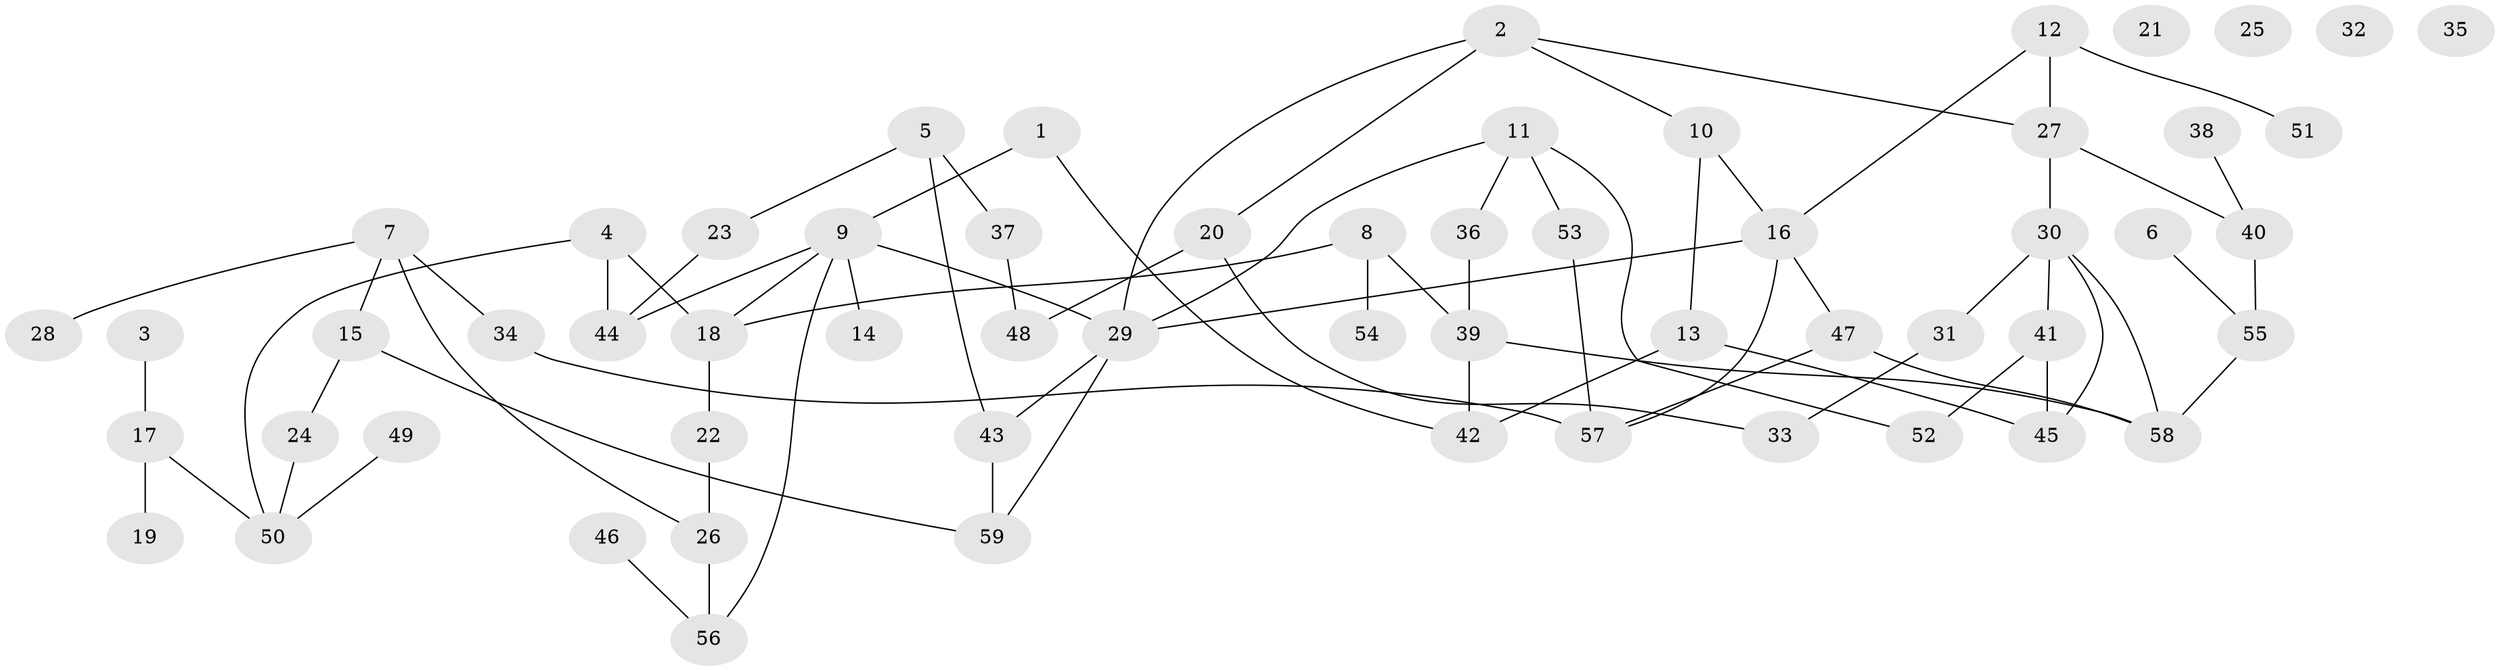 // coarse degree distribution, {3: 0.12195121951219512, 5: 0.12195121951219512, 1: 0.1951219512195122, 4: 0.14634146341463414, 6: 0.07317073170731707, 8: 0.024390243902439025, 2: 0.21951219512195122, 0: 0.0975609756097561}
// Generated by graph-tools (version 1.1) at 2025/23/03/03/25 07:23:27]
// undirected, 59 vertices, 76 edges
graph export_dot {
graph [start="1"]
  node [color=gray90,style=filled];
  1;
  2;
  3;
  4;
  5;
  6;
  7;
  8;
  9;
  10;
  11;
  12;
  13;
  14;
  15;
  16;
  17;
  18;
  19;
  20;
  21;
  22;
  23;
  24;
  25;
  26;
  27;
  28;
  29;
  30;
  31;
  32;
  33;
  34;
  35;
  36;
  37;
  38;
  39;
  40;
  41;
  42;
  43;
  44;
  45;
  46;
  47;
  48;
  49;
  50;
  51;
  52;
  53;
  54;
  55;
  56;
  57;
  58;
  59;
  1 -- 9;
  1 -- 42;
  2 -- 10;
  2 -- 20;
  2 -- 27;
  2 -- 29;
  3 -- 17;
  4 -- 18;
  4 -- 44;
  4 -- 50;
  5 -- 23;
  5 -- 37;
  5 -- 43;
  6 -- 55;
  7 -- 15;
  7 -- 26;
  7 -- 28;
  7 -- 34;
  8 -- 18;
  8 -- 39;
  8 -- 54;
  9 -- 14;
  9 -- 18;
  9 -- 29;
  9 -- 44;
  9 -- 56;
  10 -- 13;
  10 -- 16;
  11 -- 29;
  11 -- 36;
  11 -- 52;
  11 -- 53;
  12 -- 16;
  12 -- 27;
  12 -- 51;
  13 -- 42;
  13 -- 45;
  15 -- 24;
  15 -- 59;
  16 -- 29;
  16 -- 47;
  16 -- 57;
  17 -- 19;
  17 -- 50;
  18 -- 22;
  20 -- 33;
  20 -- 48;
  22 -- 26;
  23 -- 44;
  24 -- 50;
  26 -- 56;
  27 -- 30;
  27 -- 40;
  29 -- 43;
  29 -- 59;
  30 -- 31;
  30 -- 41;
  30 -- 45;
  30 -- 58;
  31 -- 33;
  34 -- 57;
  36 -- 39;
  37 -- 48;
  38 -- 40;
  39 -- 42;
  39 -- 58;
  40 -- 55;
  41 -- 45;
  41 -- 52;
  43 -- 59;
  46 -- 56;
  47 -- 57;
  47 -- 58;
  49 -- 50;
  53 -- 57;
  55 -- 58;
}
